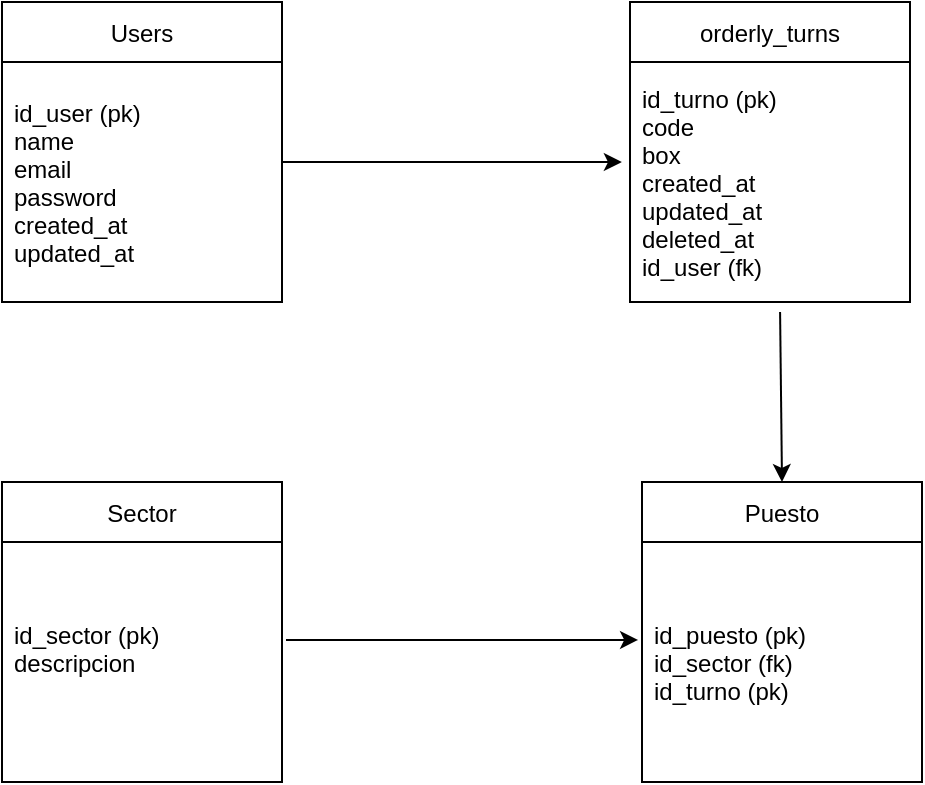 <mxfile version="20.2.2" type="device"><diagram id="C5RBs43oDa-KdzZeNtuy" name="Page-1"><mxGraphModel dx="862" dy="450" grid="1" gridSize="10" guides="1" tooltips="1" connect="1" arrows="1" fold="1" page="1" pageScale="1" pageWidth="827" pageHeight="1169" math="0" shadow="0"><root><mxCell id="WIyWlLk6GJQsqaUBKTNV-0"/><mxCell id="WIyWlLk6GJQsqaUBKTNV-1" parent="WIyWlLk6GJQsqaUBKTNV-0"/><mxCell id="NJwYv8U8fEMqvP36wOkG-1" value="Users" style="swimlane;fontStyle=0;childLayout=stackLayout;horizontal=1;startSize=30;horizontalStack=0;resizeParent=1;resizeParentMax=0;resizeLast=0;collapsible=1;marginBottom=0;" vertex="1" parent="WIyWlLk6GJQsqaUBKTNV-1"><mxGeometry x="100" y="80" width="140" height="150" as="geometry"/></mxCell><mxCell id="NJwYv8U8fEMqvP36wOkG-3" value="id_user (pk)&#10;name&#10;email&#10;password&#10;created_at&#10;updated_at" style="text;strokeColor=none;fillColor=none;align=left;verticalAlign=middle;spacingLeft=4;spacingRight=4;overflow=hidden;points=[[0,0.5],[1,0.5]];portConstraint=eastwest;rotatable=0;" vertex="1" parent="NJwYv8U8fEMqvP36wOkG-1"><mxGeometry y="30" width="140" height="120" as="geometry"/></mxCell><mxCell id="NJwYv8U8fEMqvP36wOkG-5" value="orderly_turns" style="swimlane;fontStyle=0;childLayout=stackLayout;horizontal=1;startSize=30;horizontalStack=0;resizeParent=1;resizeParentMax=0;resizeLast=0;collapsible=1;marginBottom=0;" vertex="1" parent="WIyWlLk6GJQsqaUBKTNV-1"><mxGeometry x="414" y="80" width="140" height="150" as="geometry"/></mxCell><mxCell id="NJwYv8U8fEMqvP36wOkG-6" value="id_turno (pk)&#10;code&#10;box &#10;created_at&#10;updated_at&#10;deleted_at &#10;id_user (fk)" style="text;strokeColor=none;fillColor=none;align=left;verticalAlign=middle;spacingLeft=4;spacingRight=4;overflow=hidden;points=[[0,0.5],[1,0.5]];portConstraint=eastwest;rotatable=0;" vertex="1" parent="NJwYv8U8fEMqvP36wOkG-5"><mxGeometry y="30" width="140" height="120" as="geometry"/></mxCell><mxCell id="NJwYv8U8fEMqvP36wOkG-7" value="Sector" style="swimlane;fontStyle=0;childLayout=stackLayout;horizontal=1;startSize=30;horizontalStack=0;resizeParent=1;resizeParentMax=0;resizeLast=0;collapsible=1;marginBottom=0;" vertex="1" parent="WIyWlLk6GJQsqaUBKTNV-1"><mxGeometry x="100" y="320" width="140" height="150" as="geometry"/></mxCell><mxCell id="NJwYv8U8fEMqvP36wOkG-8" value="id_sector (pk)&#10;descripcion&#10;" style="text;strokeColor=none;fillColor=none;align=left;verticalAlign=middle;spacingLeft=4;spacingRight=4;overflow=hidden;points=[[0,0.5],[1,0.5]];portConstraint=eastwest;rotatable=0;" vertex="1" parent="NJwYv8U8fEMqvP36wOkG-7"><mxGeometry y="30" width="140" height="120" as="geometry"/></mxCell><mxCell id="NJwYv8U8fEMqvP36wOkG-9" value="Puesto" style="swimlane;fontStyle=0;childLayout=stackLayout;horizontal=1;startSize=30;horizontalStack=0;resizeParent=1;resizeParentMax=0;resizeLast=0;collapsible=1;marginBottom=0;" vertex="1" parent="WIyWlLk6GJQsqaUBKTNV-1"><mxGeometry x="420" y="320" width="140" height="150" as="geometry"/></mxCell><mxCell id="NJwYv8U8fEMqvP36wOkG-10" value="id_puesto (pk)&#10;id_sector (fk)&#10;id_turno (pk)" style="text;strokeColor=none;fillColor=none;align=left;verticalAlign=middle;spacingLeft=4;spacingRight=4;overflow=hidden;points=[[0,0.5],[1,0.5]];portConstraint=eastwest;rotatable=0;" vertex="1" parent="NJwYv8U8fEMqvP36wOkG-9"><mxGeometry y="30" width="140" height="120" as="geometry"/></mxCell><mxCell id="NJwYv8U8fEMqvP36wOkG-12" value="" style="endArrow=classic;html=1;rounded=0;entryX=-0.029;entryY=0.417;entryDx=0;entryDy=0;entryPerimeter=0;" edge="1" parent="WIyWlLk6GJQsqaUBKTNV-1" target="NJwYv8U8fEMqvP36wOkG-6"><mxGeometry width="50" height="50" relative="1" as="geometry"><mxPoint x="240" y="160" as="sourcePoint"/><mxPoint x="290" y="110" as="targetPoint"/></mxGeometry></mxCell><mxCell id="NJwYv8U8fEMqvP36wOkG-13" value="" style="endArrow=classic;html=1;rounded=0;exitX=0.536;exitY=1.042;exitDx=0;exitDy=0;exitPerimeter=0;entryX=0.5;entryY=0;entryDx=0;entryDy=0;" edge="1" parent="WIyWlLk6GJQsqaUBKTNV-1" source="NJwYv8U8fEMqvP36wOkG-6" target="NJwYv8U8fEMqvP36wOkG-9"><mxGeometry width="50" height="50" relative="1" as="geometry"><mxPoint x="390" y="330" as="sourcePoint"/><mxPoint x="490" y="310" as="targetPoint"/></mxGeometry></mxCell><mxCell id="NJwYv8U8fEMqvP36wOkG-14" value="" style="endArrow=classic;html=1;rounded=0;entryX=-0.014;entryY=0.408;entryDx=0;entryDy=0;entryPerimeter=0;" edge="1" parent="WIyWlLk6GJQsqaUBKTNV-1" target="NJwYv8U8fEMqvP36wOkG-10"><mxGeometry width="50" height="50" relative="1" as="geometry"><mxPoint x="242" y="399" as="sourcePoint"/><mxPoint x="411.94" y="399.04" as="targetPoint"/></mxGeometry></mxCell></root></mxGraphModel></diagram></mxfile>